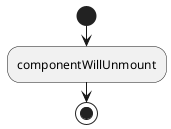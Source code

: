 @startuml
left to right direction

(*) -> "componentWillUnmount"
"componentWillUnmount" -> (*)

@enduml